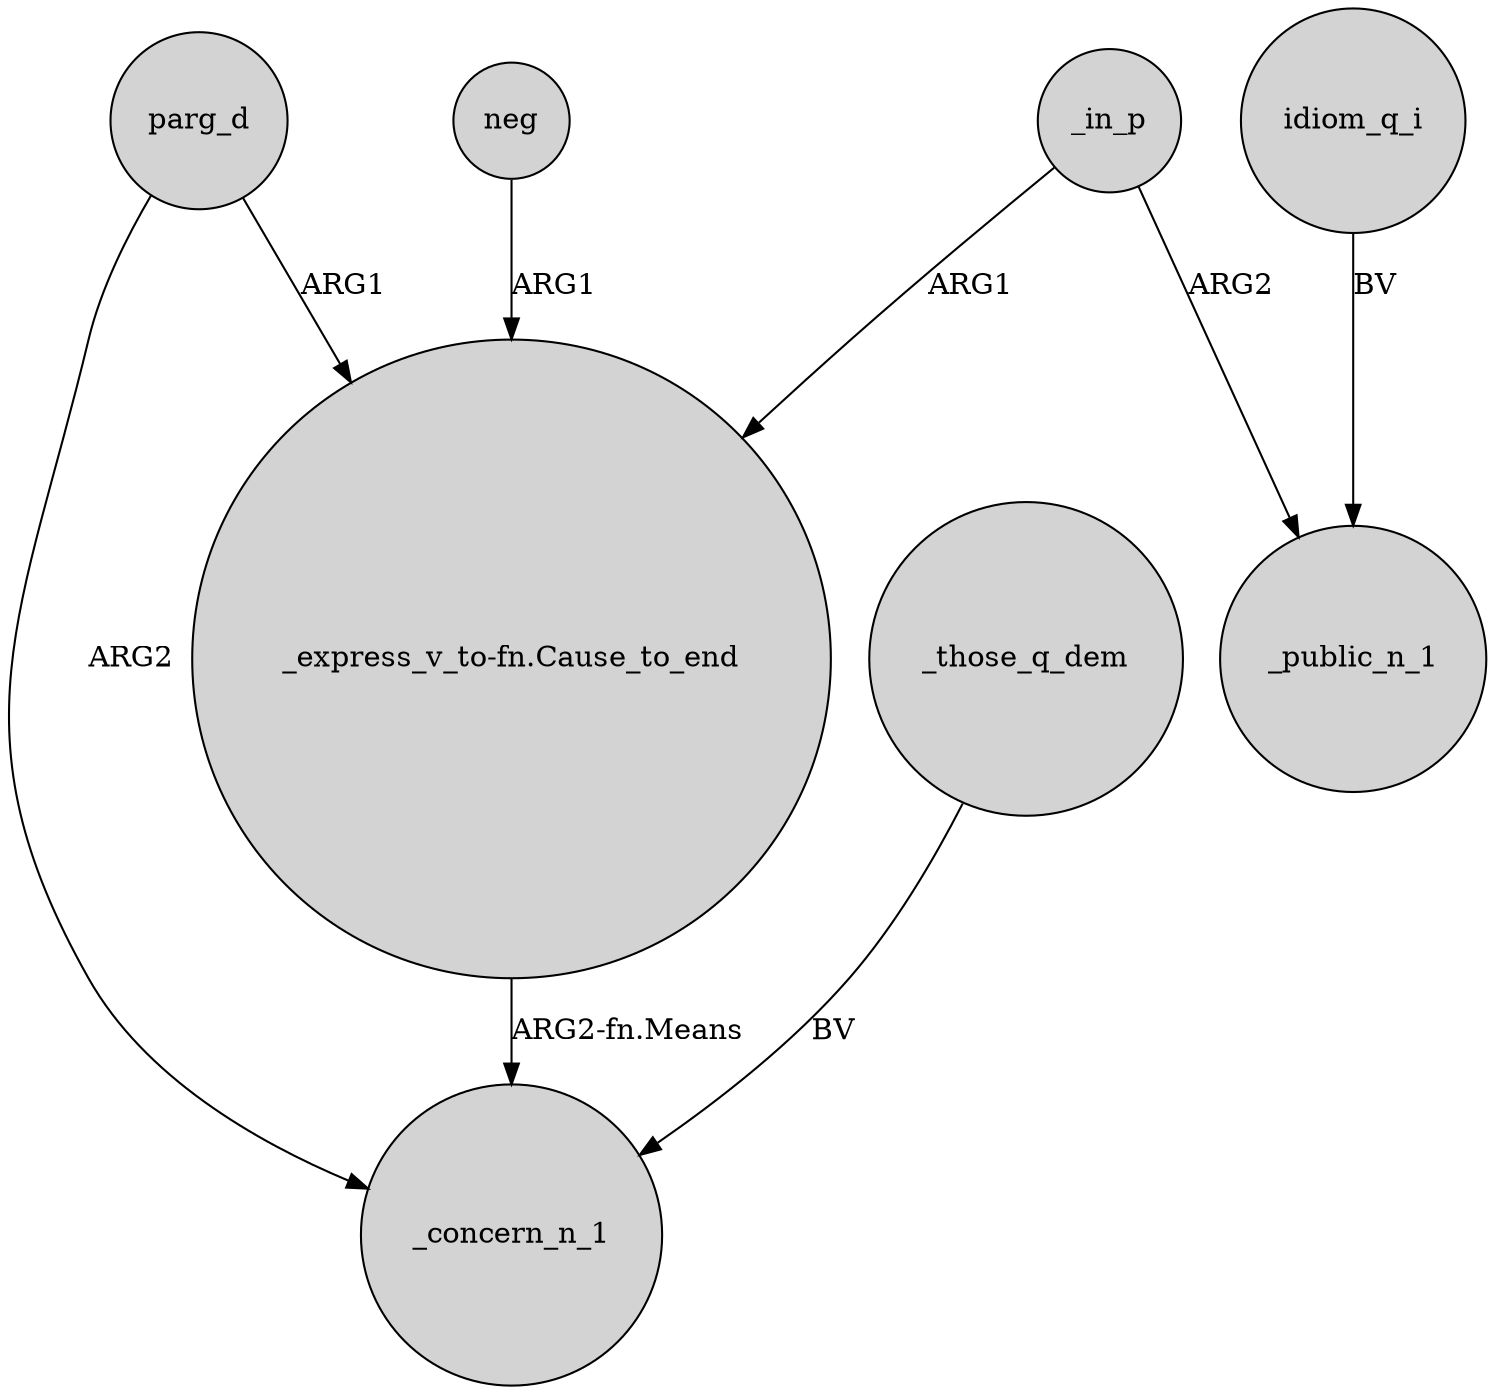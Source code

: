 digraph {
	node [shape=circle style=filled]
	parg_d -> "_express_v_to-fn.Cause_to_end" [label=ARG1]
	neg -> "_express_v_to-fn.Cause_to_end" [label=ARG1]
	_in_p -> _public_n_1 [label=ARG2]
	_those_q_dem -> _concern_n_1 [label=BV]
	_in_p -> "_express_v_to-fn.Cause_to_end" [label=ARG1]
	"_express_v_to-fn.Cause_to_end" -> _concern_n_1 [label="ARG2-fn.Means"]
	idiom_q_i -> _public_n_1 [label=BV]
	parg_d -> _concern_n_1 [label=ARG2]
}
